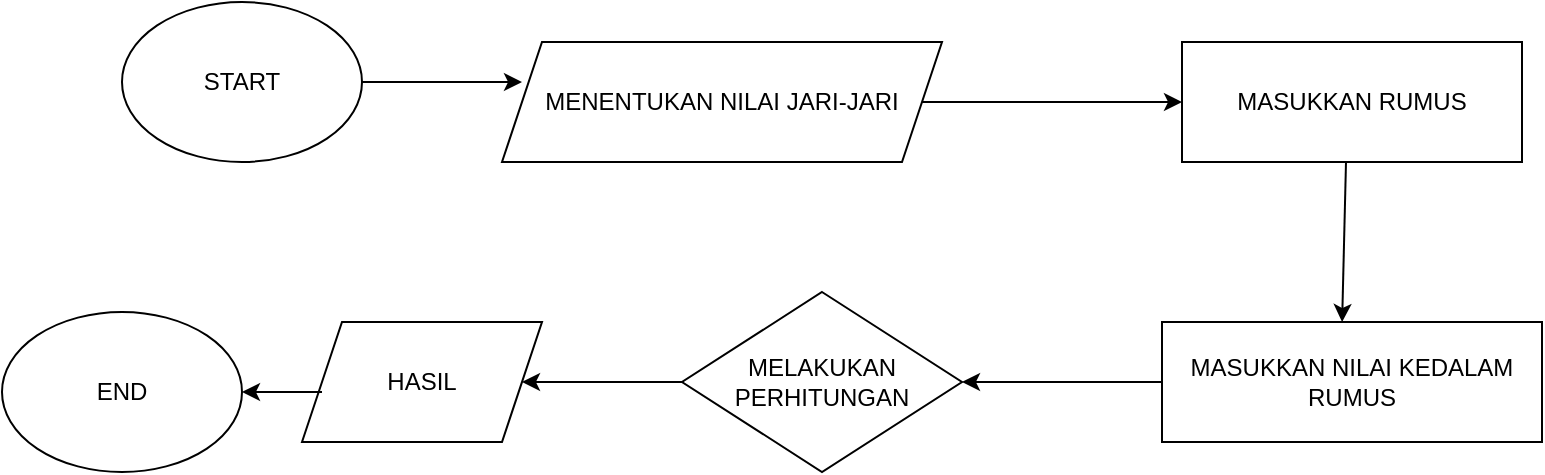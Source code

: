 <mxfile version="17.2.4" type="device"><diagram id="fHqgHSwPNhiInx34srJr" name="Page-1"><mxGraphModel dx="868" dy="442" grid="1" gridSize="10" guides="1" tooltips="1" connect="1" arrows="1" fold="1" page="1" pageScale="1" pageWidth="827" pageHeight="1169" math="0" shadow="0"><root><mxCell id="0"/><mxCell id="1" parent="0"/><mxCell id="IxPl_HSojQ_2mxnT50oO-1" value="START" style="ellipse;whiteSpace=wrap;html=1;" parent="1" vertex="1"><mxGeometry x="90" y="80" width="120" height="80" as="geometry"/></mxCell><mxCell id="IxPl_HSojQ_2mxnT50oO-2" value="END" style="ellipse;whiteSpace=wrap;html=1;" parent="1" vertex="1"><mxGeometry x="30" y="235" width="120" height="80" as="geometry"/></mxCell><mxCell id="IxPl_HSojQ_2mxnT50oO-3" value="" style="endArrow=classic;html=1;rounded=0;" parent="1" edge="1"><mxGeometry width="50" height="50" relative="1" as="geometry"><mxPoint x="210" y="120" as="sourcePoint"/><mxPoint x="290" y="120" as="targetPoint"/></mxGeometry></mxCell><mxCell id="IxPl_HSojQ_2mxnT50oO-4" value="MENENTUKAN NILAI JARI-JARI" style="shape=parallelogram;perimeter=parallelogramPerimeter;whiteSpace=wrap;html=1;fixedSize=1;" parent="1" vertex="1"><mxGeometry x="280" y="100" width="220" height="60" as="geometry"/></mxCell><mxCell id="IxPl_HSojQ_2mxnT50oO-5" value="MASUKKAN RUMUS" style="rounded=0;whiteSpace=wrap;html=1;" parent="1" vertex="1"><mxGeometry x="620" y="100" width="170" height="60" as="geometry"/></mxCell><mxCell id="IxPl_HSojQ_2mxnT50oO-7" value="" style="endArrow=classic;html=1;rounded=0;entryX=0;entryY=0.5;entryDx=0;entryDy=0;" parent="1" target="IxPl_HSojQ_2mxnT50oO-5" edge="1"><mxGeometry width="50" height="50" relative="1" as="geometry"><mxPoint x="490" y="130" as="sourcePoint"/><mxPoint x="610" y="130" as="targetPoint"/></mxGeometry></mxCell><mxCell id="IxPl_HSojQ_2mxnT50oO-9" value="" style="endArrow=classic;html=1;rounded=0;entryX=0.474;entryY=0;entryDx=0;entryDy=0;entryPerimeter=0;" parent="1" target="IxPl_HSojQ_2mxnT50oO-10" edge="1"><mxGeometry width="50" height="50" relative="1" as="geometry"><mxPoint x="702" y="160" as="sourcePoint"/><mxPoint x="702" y="230" as="targetPoint"/></mxGeometry></mxCell><mxCell id="IxPl_HSojQ_2mxnT50oO-10" value="MASUKKAN NILAI KEDALAM RUMUS" style="rounded=0;whiteSpace=wrap;html=1;" parent="1" vertex="1"><mxGeometry x="610" y="240" width="190" height="60" as="geometry"/></mxCell><mxCell id="IxPl_HSojQ_2mxnT50oO-11" value="" style="endArrow=classic;html=1;rounded=0;exitX=0;exitY=0.5;exitDx=0;exitDy=0;entryX=1;entryY=0.5;entryDx=0;entryDy=0;" parent="1" source="IxPl_HSojQ_2mxnT50oO-10" target="IxPl_HSojQ_2mxnT50oO-12" edge="1"><mxGeometry width="50" height="50" relative="1" as="geometry"><mxPoint x="390" y="250" as="sourcePoint"/><mxPoint x="520" y="270" as="targetPoint"/></mxGeometry></mxCell><mxCell id="IxPl_HSojQ_2mxnT50oO-12" value="MELAKUKAN PERHITUNGAN" style="rhombus;whiteSpace=wrap;html=1;" parent="1" vertex="1"><mxGeometry x="370" y="225" width="140" height="90" as="geometry"/></mxCell><mxCell id="IxPl_HSojQ_2mxnT50oO-14" value="HASIL" style="shape=parallelogram;perimeter=parallelogramPerimeter;whiteSpace=wrap;html=1;fixedSize=1;" parent="1" vertex="1"><mxGeometry x="180" y="240" width="120" height="60" as="geometry"/></mxCell><mxCell id="IxPl_HSojQ_2mxnT50oO-15" value="" style="endArrow=classic;html=1;rounded=0;exitX=0;exitY=0.5;exitDx=0;exitDy=0;" parent="1" source="IxPl_HSojQ_2mxnT50oO-12" target="IxPl_HSojQ_2mxnT50oO-14" edge="1"><mxGeometry width="50" height="50" relative="1" as="geometry"><mxPoint x="390" y="240" as="sourcePoint"/><mxPoint x="440" y="190" as="targetPoint"/></mxGeometry></mxCell><mxCell id="IxPl_HSojQ_2mxnT50oO-17" value="" style="endArrow=classic;html=1;rounded=0;entryX=1;entryY=0.5;entryDx=0;entryDy=0;" parent="1" target="IxPl_HSojQ_2mxnT50oO-2" edge="1"><mxGeometry width="50" height="50" relative="1" as="geometry"><mxPoint x="190" y="275" as="sourcePoint"/><mxPoint x="240" y="225" as="targetPoint"/></mxGeometry></mxCell></root></mxGraphModel></diagram></mxfile>